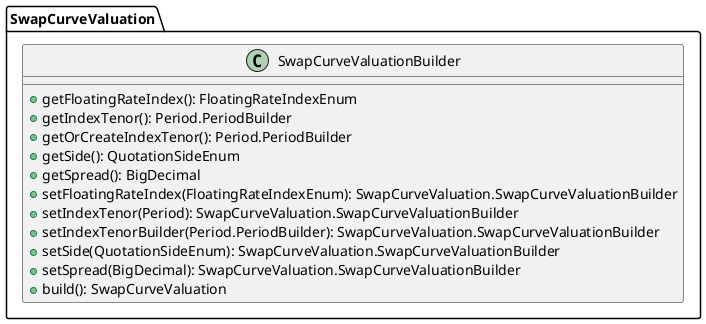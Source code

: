 @startuml

    class SwapCurveValuation.SwapCurveValuationBuilder [[SwapCurveValuation.SwapCurveValuationBuilder.html]] {
        +getFloatingRateIndex(): FloatingRateIndexEnum
        +getIndexTenor(): Period.PeriodBuilder
        +getOrCreateIndexTenor(): Period.PeriodBuilder
        +getSide(): QuotationSideEnum
        +getSpread(): BigDecimal
        +setFloatingRateIndex(FloatingRateIndexEnum): SwapCurveValuation.SwapCurveValuationBuilder
        +setIndexTenor(Period): SwapCurveValuation.SwapCurveValuationBuilder
        +setIndexTenorBuilder(Period.PeriodBuilder): SwapCurveValuation.SwapCurveValuationBuilder
        +setSide(QuotationSideEnum): SwapCurveValuation.SwapCurveValuationBuilder
        +setSpread(BigDecimal): SwapCurveValuation.SwapCurveValuationBuilder
        +build(): SwapCurveValuation
    }

@enduml
